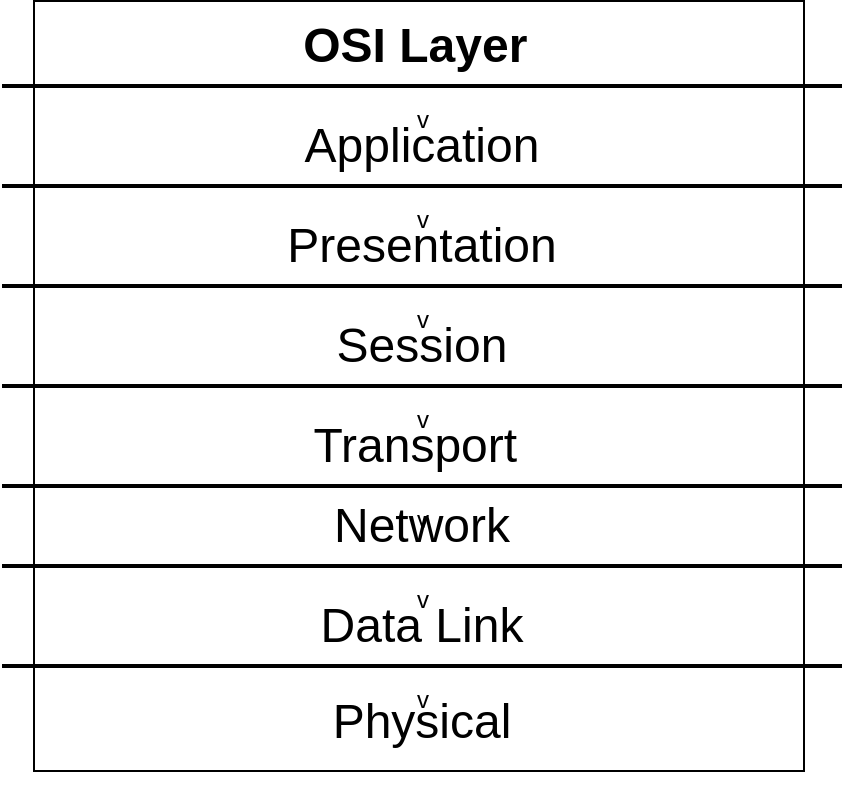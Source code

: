 <mxfile version="22.1.15" type="github">
  <diagram id="C5RBs43oDa-KdzZeNtuy" name="Page-1">
    <mxGraphModel dx="954" dy="620" grid="1" gridSize="10" guides="1" tooltips="1" connect="1" arrows="1" fold="1" page="1" pageScale="1" pageWidth="827" pageHeight="1169" math="0" shadow="0">
      <root>
        <mxCell id="WIyWlLk6GJQsqaUBKTNV-0" />
        <mxCell id="WIyWlLk6GJQsqaUBKTNV-1" parent="WIyWlLk6GJQsqaUBKTNV-0" />
        <mxCell id="ki_4PCRZekq51-hdW51g-6" value="" style="whiteSpace=wrap;html=1;aspect=fixed;labelBackgroundColor=none;" vertex="1" parent="WIyWlLk6GJQsqaUBKTNV-1">
          <mxGeometry x="220" y="162.5" width="385" height="385" as="geometry" />
        </mxCell>
        <mxCell id="ki_4PCRZekq51-hdW51g-12" value="v" style="line;strokeWidth=2;html=1;" vertex="1" parent="WIyWlLk6GJQsqaUBKTNV-1">
          <mxGeometry x="204" y="200" width="420" height="10" as="geometry" />
        </mxCell>
        <mxCell id="ki_4PCRZekq51-hdW51g-14" value="OSI Layer&amp;nbsp;" style="text;html=1;strokeColor=none;fillColor=none;align=center;verticalAlign=middle;whiteSpace=wrap;rounded=0;fontStyle=1;fontSize=24;" vertex="1" parent="WIyWlLk6GJQsqaUBKTNV-1">
          <mxGeometry x="259" y="170" width="310" height="30" as="geometry" />
        </mxCell>
        <mxCell id="ki_4PCRZekq51-hdW51g-18" value="v" style="line;strokeWidth=2;html=1;" vertex="1" parent="WIyWlLk6GJQsqaUBKTNV-1">
          <mxGeometry x="204" y="250" width="420" height="10" as="geometry" />
        </mxCell>
        <mxCell id="ki_4PCRZekq51-hdW51g-19" value="v" style="line;strokeWidth=2;html=1;" vertex="1" parent="WIyWlLk6GJQsqaUBKTNV-1">
          <mxGeometry x="204" y="300" width="420" height="10" as="geometry" />
        </mxCell>
        <mxCell id="ki_4PCRZekq51-hdW51g-20" value="v" style="line;strokeWidth=2;html=1;" vertex="1" parent="WIyWlLk6GJQsqaUBKTNV-1">
          <mxGeometry x="204" y="350" width="420" height="10" as="geometry" />
        </mxCell>
        <mxCell id="ki_4PCRZekq51-hdW51g-21" value="v" style="line;strokeWidth=2;html=1;" vertex="1" parent="WIyWlLk6GJQsqaUBKTNV-1">
          <mxGeometry x="204" y="400" width="420" height="10" as="geometry" />
        </mxCell>
        <mxCell id="ki_4PCRZekq51-hdW51g-22" value="v" style="line;strokeWidth=2;html=1;" vertex="1" parent="WIyWlLk6GJQsqaUBKTNV-1">
          <mxGeometry x="204" y="440" width="420" height="10" as="geometry" />
        </mxCell>
        <mxCell id="ki_4PCRZekq51-hdW51g-23" value="v" style="line;strokeWidth=2;html=1;" vertex="1" parent="WIyWlLk6GJQsqaUBKTNV-1">
          <mxGeometry x="204" y="490" width="420" height="10" as="geometry" />
        </mxCell>
        <mxCell id="ki_4PCRZekq51-hdW51g-24" style="edgeStyle=orthogonalEdgeStyle;rounded=0;orthogonalLoop=1;jettySize=auto;html=1;exitX=0.5;exitY=1;exitDx=0;exitDy=0;" edge="1" parent="WIyWlLk6GJQsqaUBKTNV-1" source="ki_4PCRZekq51-hdW51g-6" target="ki_4PCRZekq51-hdW51g-6">
          <mxGeometry relative="1" as="geometry" />
        </mxCell>
        <mxCell id="ki_4PCRZekq51-hdW51g-28" value="Application" style="text;html=1;strokeColor=none;fillColor=none;align=center;verticalAlign=middle;whiteSpace=wrap;rounded=0;fontSize=24;fontStyle=0" vertex="1" parent="WIyWlLk6GJQsqaUBKTNV-1">
          <mxGeometry x="309" y="220" width="210" height="30" as="geometry" />
        </mxCell>
        <mxCell id="ki_4PCRZekq51-hdW51g-29" value="Presentation" style="text;html=1;strokeColor=none;fillColor=none;align=center;verticalAlign=middle;whiteSpace=wrap;rounded=0;fontSize=24;fontStyle=0" vertex="1" parent="WIyWlLk6GJQsqaUBKTNV-1">
          <mxGeometry x="309" y="270" width="210" height="30" as="geometry" />
        </mxCell>
        <mxCell id="ki_4PCRZekq51-hdW51g-30" value="Session" style="text;html=1;strokeColor=none;fillColor=none;align=center;verticalAlign=middle;whiteSpace=wrap;rounded=0;fontSize=24;fontStyle=0" vertex="1" parent="WIyWlLk6GJQsqaUBKTNV-1">
          <mxGeometry x="309" y="320" width="210" height="30" as="geometry" />
        </mxCell>
        <mxCell id="ki_4PCRZekq51-hdW51g-31" value="Transport&amp;nbsp;" style="text;html=1;strokeColor=none;fillColor=none;align=center;verticalAlign=middle;whiteSpace=wrap;rounded=0;fontSize=24;fontStyle=0" vertex="1" parent="WIyWlLk6GJQsqaUBKTNV-1">
          <mxGeometry x="309" y="370" width="210" height="30" as="geometry" />
        </mxCell>
        <mxCell id="ki_4PCRZekq51-hdW51g-32" value="Network" style="text;html=1;strokeColor=none;fillColor=none;align=center;verticalAlign=middle;whiteSpace=wrap;rounded=0;fontSize=24;fontStyle=0" vertex="1" parent="WIyWlLk6GJQsqaUBKTNV-1">
          <mxGeometry x="309" y="410" width="210" height="30" as="geometry" />
        </mxCell>
        <mxCell id="ki_4PCRZekq51-hdW51g-33" value="Data Link" style="text;html=1;strokeColor=none;fillColor=none;align=center;verticalAlign=middle;whiteSpace=wrap;rounded=0;fontSize=24;fontStyle=0" vertex="1" parent="WIyWlLk6GJQsqaUBKTNV-1">
          <mxGeometry x="309" y="460" width="210" height="30" as="geometry" />
        </mxCell>
        <mxCell id="ki_4PCRZekq51-hdW51g-34" value="Physical" style="text;html=1;strokeColor=none;fillColor=none;align=center;verticalAlign=middle;whiteSpace=wrap;rounded=0;fontSize=24;fontStyle=0" vertex="1" parent="WIyWlLk6GJQsqaUBKTNV-1">
          <mxGeometry x="309" y="507.5" width="210" height="30" as="geometry" />
        </mxCell>
      </root>
    </mxGraphModel>
  </diagram>
</mxfile>

